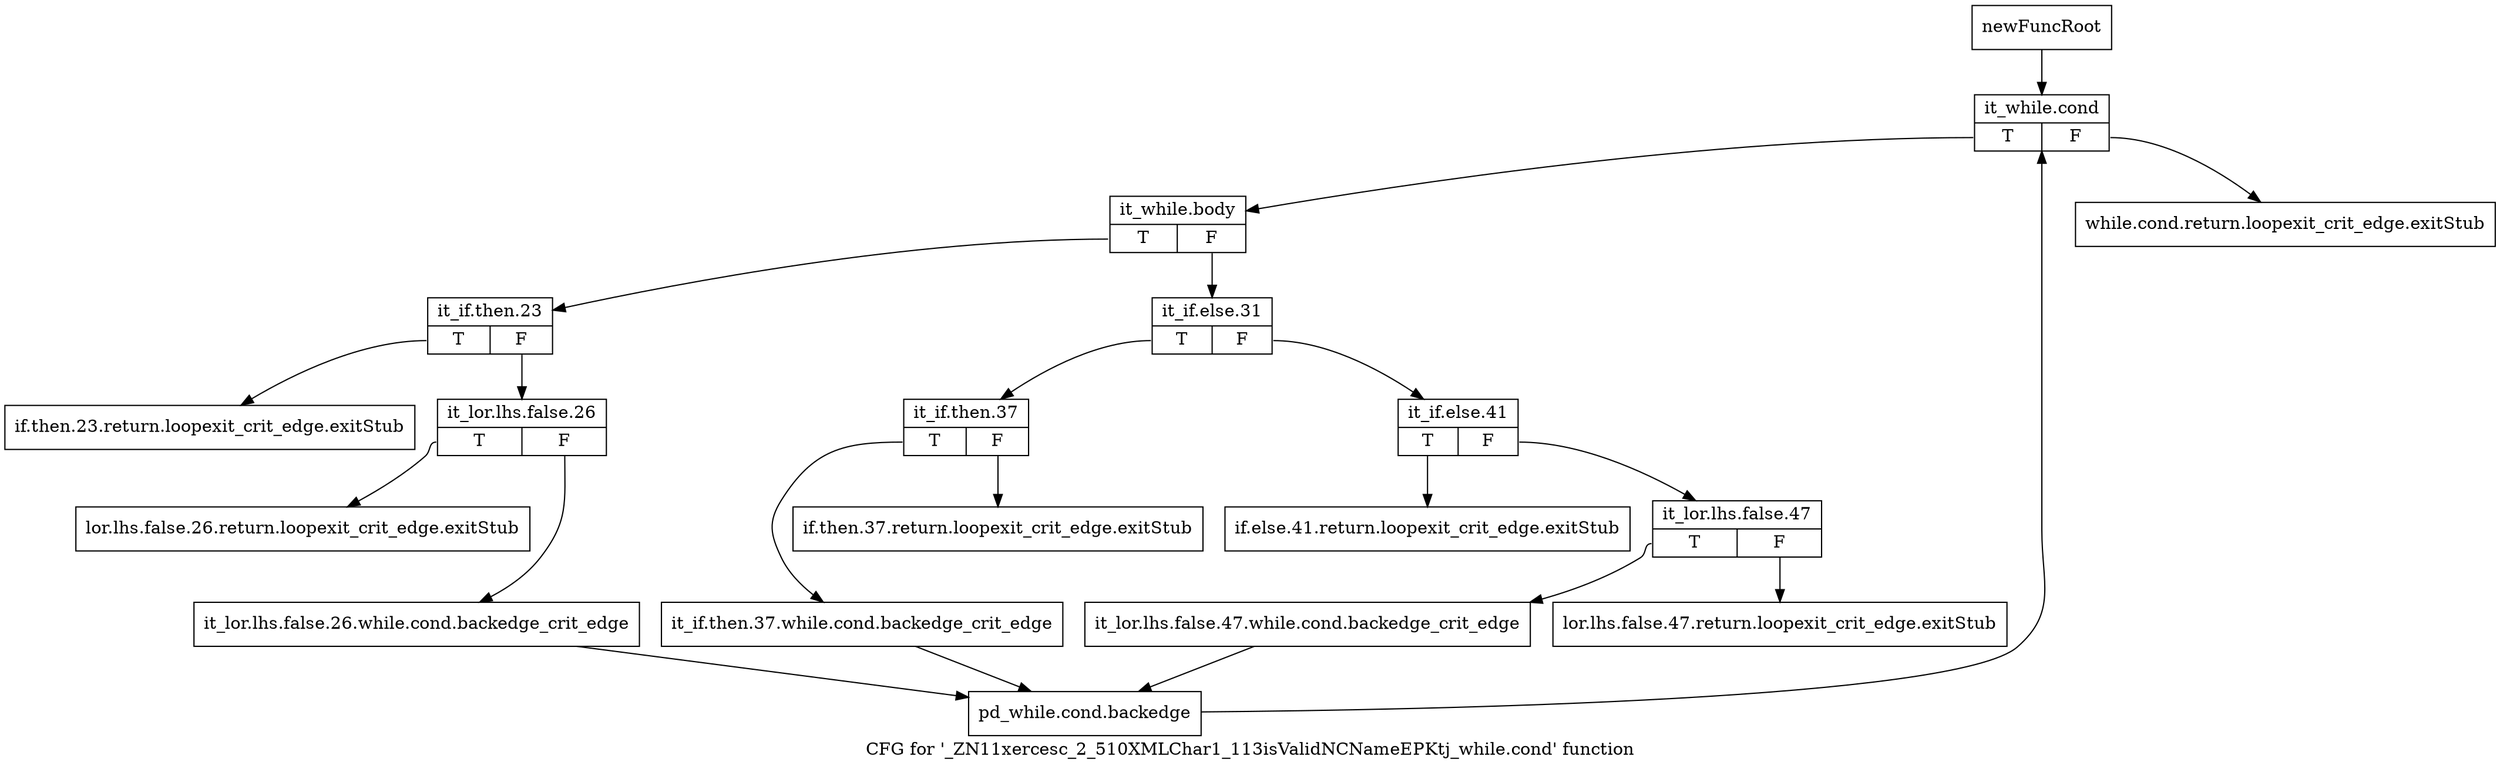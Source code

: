 digraph "CFG for '_ZN11xercesc_2_510XMLChar1_113isValidNCNameEPKtj_while.cond' function" {
	label="CFG for '_ZN11xercesc_2_510XMLChar1_113isValidNCNameEPKtj_while.cond' function";

	Node0x9af7b50 [shape=record,label="{newFuncRoot}"];
	Node0x9af7b50 -> Node0x9af7d80;
	Node0x9af7ba0 [shape=record,label="{while.cond.return.loopexit_crit_edge.exitStub}"];
	Node0x9af7bf0 [shape=record,label="{if.else.41.return.loopexit_crit_edge.exitStub}"];
	Node0x9af7c40 [shape=record,label="{lor.lhs.false.47.return.loopexit_crit_edge.exitStub}"];
	Node0x9af7c90 [shape=record,label="{if.then.37.return.loopexit_crit_edge.exitStub}"];
	Node0x9af7ce0 [shape=record,label="{if.then.23.return.loopexit_crit_edge.exitStub}"];
	Node0x9af7d30 [shape=record,label="{lor.lhs.false.26.return.loopexit_crit_edge.exitStub}"];
	Node0x9af7d80 [shape=record,label="{it_while.cond|{<s0>T|<s1>F}}"];
	Node0x9af7d80:s0 -> Node0x9af7dd0;
	Node0x9af7d80:s1 -> Node0x9af7ba0;
	Node0x9af7dd0 [shape=record,label="{it_while.body|{<s0>T|<s1>F}}"];
	Node0x9af7dd0:s0 -> Node0x9af8000;
	Node0x9af7dd0:s1 -> Node0x9af7e20;
	Node0x9af7e20 [shape=record,label="{it_if.else.31|{<s0>T|<s1>F}}"];
	Node0x9af7e20:s0 -> Node0x9af7f60;
	Node0x9af7e20:s1 -> Node0x9af7e70;
	Node0x9af7e70 [shape=record,label="{it_if.else.41|{<s0>T|<s1>F}}"];
	Node0x9af7e70:s0 -> Node0x9af7bf0;
	Node0x9af7e70:s1 -> Node0x9af7ec0;
	Node0x9af7ec0 [shape=record,label="{it_lor.lhs.false.47|{<s0>T|<s1>F}}"];
	Node0x9af7ec0:s0 -> Node0x9af7f10;
	Node0x9af7ec0:s1 -> Node0x9af7c40;
	Node0x9af7f10 [shape=record,label="{it_lor.lhs.false.47.while.cond.backedge_crit_edge}"];
	Node0x9af7f10 -> Node0x9af80f0;
	Node0x9af7f60 [shape=record,label="{it_if.then.37|{<s0>T|<s1>F}}"];
	Node0x9af7f60:s0 -> Node0x9af7fb0;
	Node0x9af7f60:s1 -> Node0x9af7c90;
	Node0x9af7fb0 [shape=record,label="{it_if.then.37.while.cond.backedge_crit_edge}"];
	Node0x9af7fb0 -> Node0x9af80f0;
	Node0x9af8000 [shape=record,label="{it_if.then.23|{<s0>T|<s1>F}}"];
	Node0x9af8000:s0 -> Node0x9af7ce0;
	Node0x9af8000:s1 -> Node0x9af8050;
	Node0x9af8050 [shape=record,label="{it_lor.lhs.false.26|{<s0>T|<s1>F}}"];
	Node0x9af8050:s0 -> Node0x9af7d30;
	Node0x9af8050:s1 -> Node0x9af80a0;
	Node0x9af80a0 [shape=record,label="{it_lor.lhs.false.26.while.cond.backedge_crit_edge}"];
	Node0x9af80a0 -> Node0x9af80f0;
	Node0x9af80f0 [shape=record,label="{pd_while.cond.backedge}"];
	Node0x9af80f0 -> Node0x9af7d80;
}
